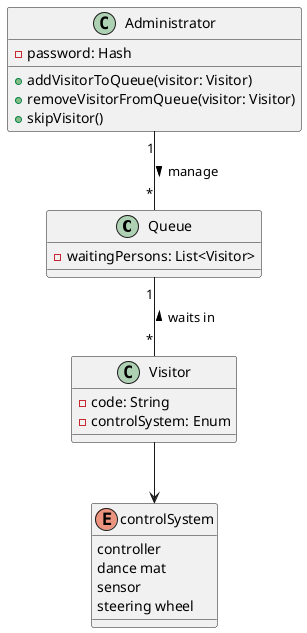@startuml
class Queue {
    - waitingPersons: List<Visitor>
}

class Visitor {
    - code: String
    - controlSystem: Enum
}

class Administrator {
    - password: Hash
    + addVisitorToQueue(visitor: Visitor)
    + removeVisitorFromQueue(visitor: Visitor)
    + skipVisitor()
}

enum controlSystem {
    controller
    dance mat
    sensor
    steering wheel
}

Queue "1" -- "*" Visitor : < waits in
Administrator "1" -- "*" Queue : > manage
Visitor --> controlSystem
@enduml
